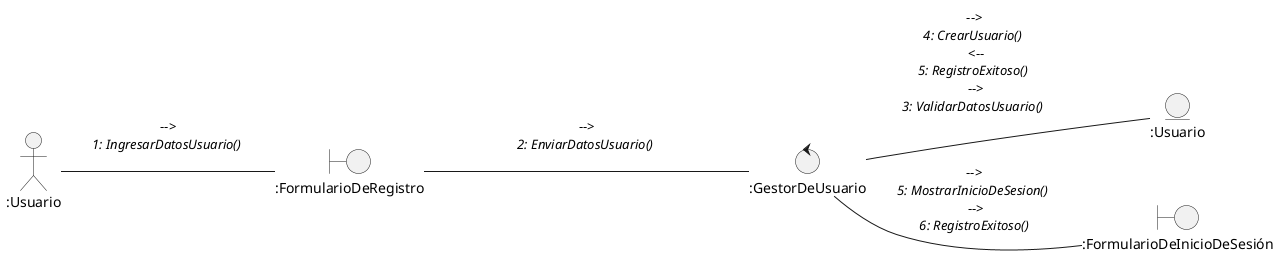 @startuml UC1 Registrar Usuario

left to right direction

Actor ":Usuario" as u

control ":GestorDeUsuario" as gestor
boundary ":FormularioDeRegistro" as reg
entity ":Usuario" as user
boundary ":FormularioDeInicioDeSesión" as log


u-- reg: -->\n//1: IngresarDatosUsuario()// \n 
reg ---- gestor : -->\n//2: EnviarDatosUsuario()// \n 
gestor -- user : -->\n//4: CrearUsuario()// \n <--\n//5: RegistroExitoso()// \n -->\n//3: ValidarDatosUsuario()// \n 
gestor--log: -->\n//5: MostrarInicioDeSesion()// \n -->\n//6: RegistroExitoso()//


@enduml


